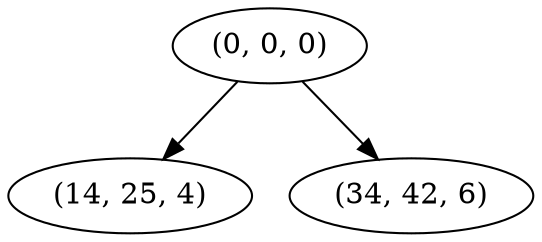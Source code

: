 digraph tree {
    "(0, 0, 0)";
    "(14, 25, 4)";
    "(34, 42, 6)";
    "(0, 0, 0)" -> "(14, 25, 4)";
    "(0, 0, 0)" -> "(34, 42, 6)";
}

